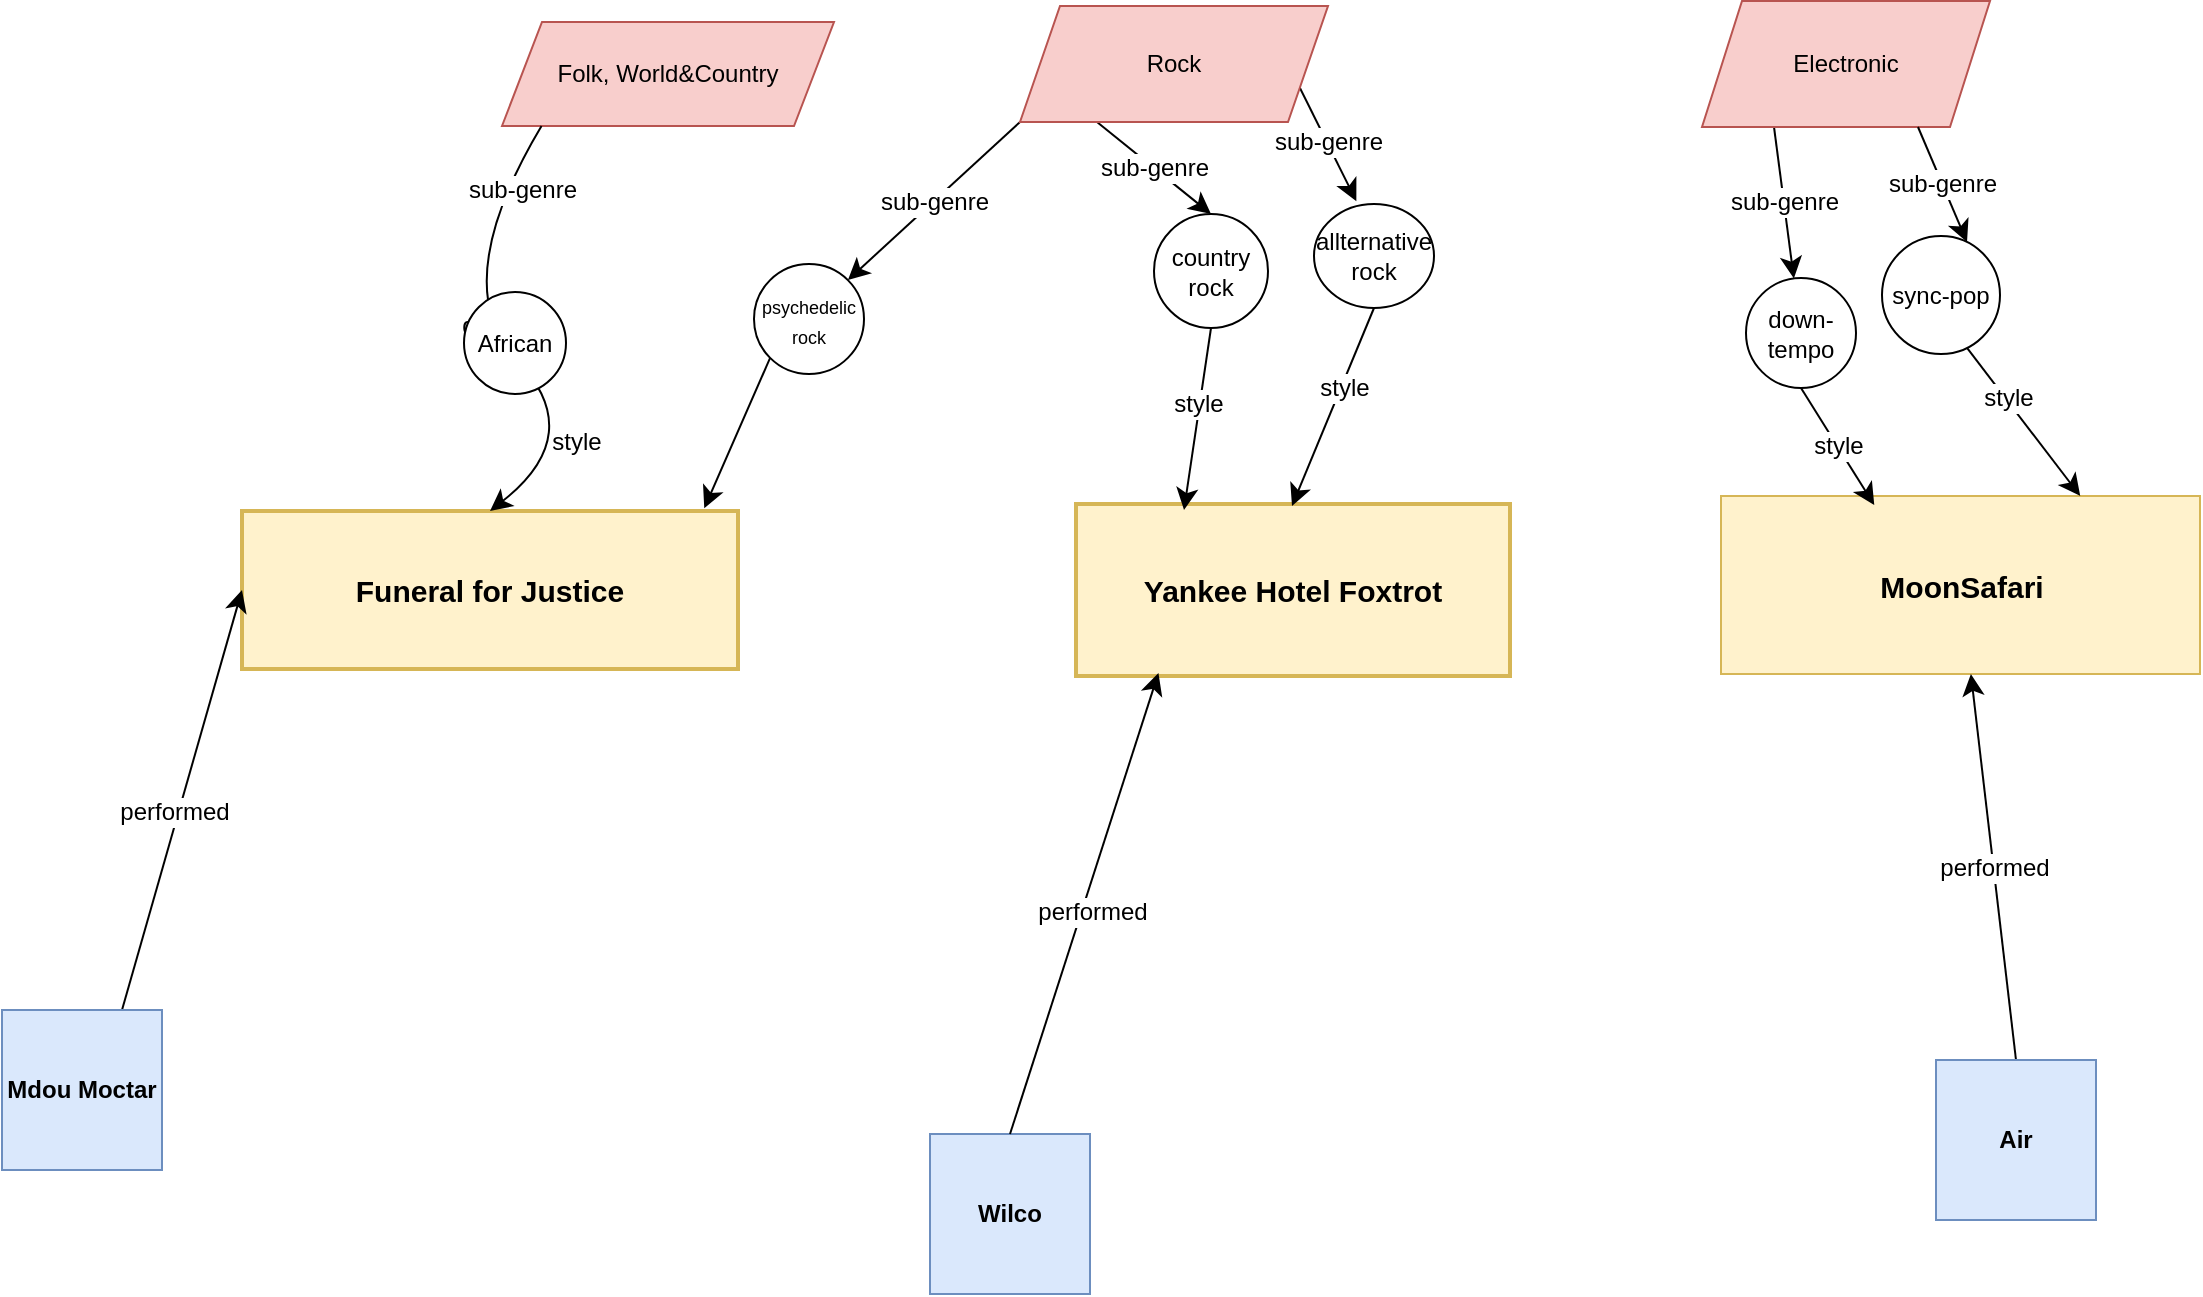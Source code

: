 <mxfile version="24.8.3">
  <diagram name="Page-1" id="4sophJRZRCAzQYzfltjW">
    <mxGraphModel dx="1663" dy="1328" grid="0" gridSize="10" guides="1" tooltips="1" connect="1" arrows="1" fold="1" page="0" pageScale="1" pageWidth="850" pageHeight="1100" math="0" shadow="0">
      <root>
        <mxCell id="0" />
        <mxCell id="1" parent="0" />
        <mxCell id="4" value="Yankee Hotel Foxtrot" style="whiteSpace=wrap;strokeWidth=2;fillColor=#fff2cc;strokeColor=#d6b656;fontSize=15;fontStyle=1" parent="1" vertex="1">
          <mxGeometry x="153" y="227" width="217" height="86" as="geometry" />
        </mxCell>
        <mxCell id="5" value="Funeral for Justice" style="whiteSpace=wrap;strokeWidth=2;fillColor=#fff2cc;strokeColor=#d6b656;fontSize=15;fontStyle=1" parent="1" vertex="1">
          <mxGeometry x="-264" y="230.5" width="248" height="79" as="geometry" />
        </mxCell>
        <mxCell id="n8EsOzykJix-w6ePL4Zs-56" value="sub-genre" style="edgeStyle=none;curved=1;rounded=0;orthogonalLoop=1;jettySize=auto;html=1;exitX=0.25;exitY=1;exitDx=0;exitDy=0;fontSize=12;startSize=8;endSize=8;" edge="1" parent="1" source="n8EsOzykJix-w6ePL4Zs-14" target="n8EsOzykJix-w6ePL4Zs-52">
          <mxGeometry relative="1" as="geometry" />
        </mxCell>
        <mxCell id="n8EsOzykJix-w6ePL4Zs-14" value="Electronic" style="shape=parallelogram;perimeter=parallelogramPerimeter;whiteSpace=wrap;html=1;fixedSize=1;fillColor=#f8cecc;strokeColor=#b85450;" vertex="1" parent="1">
          <mxGeometry x="466" y="-24.5" width="144" height="63" as="geometry" />
        </mxCell>
        <mxCell id="n8EsOzykJix-w6ePL4Zs-40" value="sub-genre" style="edgeStyle=none;curved=1;rounded=0;orthogonalLoop=1;jettySize=auto;html=1;entryX=0.5;entryY=0;entryDx=0;entryDy=0;fontSize=12;startSize=8;endSize=8;exitX=0.25;exitY=1;exitDx=0;exitDy=0;" edge="1" parent="1" source="n8EsOzykJix-w6ePL4Zs-21" target="n8EsOzykJix-w6ePL4Zs-38">
          <mxGeometry relative="1" as="geometry">
            <mxPoint x="177" y="43" as="sourcePoint" />
          </mxGeometry>
        </mxCell>
        <mxCell id="n8EsOzykJix-w6ePL4Zs-43" style="edgeStyle=none;curved=1;rounded=0;orthogonalLoop=1;jettySize=auto;html=1;exitX=1;exitY=0.75;exitDx=0;exitDy=0;fontSize=12;startSize=8;endSize=8;entryX=0.353;entryY=-0.027;entryDx=0;entryDy=0;entryPerimeter=0;" edge="1" parent="1" source="n8EsOzykJix-w6ePL4Zs-21" target="n8EsOzykJix-w6ePL4Zs-37">
          <mxGeometry relative="1" as="geometry">
            <mxPoint x="281.579" y="39.789" as="targetPoint" />
          </mxGeometry>
        </mxCell>
        <mxCell id="n8EsOzykJix-w6ePL4Zs-44" value="sub-genre" style="edgeLabel;html=1;align=center;verticalAlign=middle;resizable=0;points=[];fontSize=12;" vertex="1" connectable="0" parent="n8EsOzykJix-w6ePL4Zs-43">
          <mxGeometry x="-0.04" relative="1" as="geometry">
            <mxPoint as="offset" />
          </mxGeometry>
        </mxCell>
        <mxCell id="n8EsOzykJix-w6ePL4Zs-50" value="sub-genre" style="edgeStyle=none;curved=1;rounded=0;orthogonalLoop=1;jettySize=auto;html=1;exitX=0;exitY=1;exitDx=0;exitDy=0;entryX=1;entryY=0;entryDx=0;entryDy=0;fontSize=12;startSize=8;endSize=8;" edge="1" parent="1" source="n8EsOzykJix-w6ePL4Zs-21" target="n8EsOzykJix-w6ePL4Zs-49">
          <mxGeometry relative="1" as="geometry" />
        </mxCell>
        <mxCell id="n8EsOzykJix-w6ePL4Zs-21" value="Rock" style="shape=parallelogram;perimeter=parallelogramPerimeter;whiteSpace=wrap;html=1;fixedSize=1;fillColor=#f8cecc;strokeColor=#b85450;" vertex="1" parent="1">
          <mxGeometry x="125" y="-22" width="154" height="58" as="geometry" />
        </mxCell>
        <mxCell id="n8EsOzykJix-w6ePL4Zs-26" value="Folk, World&amp;amp;Country" style="shape=parallelogram;perimeter=parallelogramPerimeter;whiteSpace=wrap;html=1;fixedSize=1;fillColor=#f8cecc;strokeColor=#b85450;" vertex="1" parent="1">
          <mxGeometry x="-134" y="-14" width="166" height="52" as="geometry" />
        </mxCell>
        <mxCell id="n8EsOzykJix-w6ePL4Zs-27" value="" style="endArrow=classic;html=1;rounded=0;fontSize=12;startSize=8;endSize=8;curved=1;exitX=0.119;exitY=1;exitDx=0;exitDy=0;exitPerimeter=0;entryX=0.5;entryY=0;entryDx=0;entryDy=0;" edge="1" parent="1" source="n8EsOzykJix-w6ePL4Zs-26" target="5">
          <mxGeometry width="50" height="50" relative="1" as="geometry">
            <mxPoint x="182" y="281" as="sourcePoint" />
            <mxPoint x="-16" y="236" as="targetPoint" />
            <Array as="points">
              <mxPoint x="-162" y="118" />
              <mxPoint x="-91" y="192" />
            </Array>
          </mxGeometry>
        </mxCell>
        <mxCell id="n8EsOzykJix-w6ePL4Zs-31" value="genre" style="edgeLabel;html=1;align=center;verticalAlign=middle;resizable=0;points=[];fontSize=12;" vertex="1" connectable="0" parent="n8EsOzykJix-w6ePL4Zs-27">
          <mxGeometry x="-0.038" y="2" relative="1" as="geometry">
            <mxPoint y="-1" as="offset" />
          </mxGeometry>
        </mxCell>
        <mxCell id="n8EsOzykJix-w6ePL4Zs-62" value="sub-genre" style="edgeLabel;html=1;align=center;verticalAlign=middle;resizable=0;points=[];fontSize=12;" vertex="1" connectable="0" parent="n8EsOzykJix-w6ePL4Zs-27">
          <mxGeometry x="-0.743" y="8" relative="1" as="geometry">
            <mxPoint y="-1" as="offset" />
          </mxGeometry>
        </mxCell>
        <mxCell id="n8EsOzykJix-w6ePL4Zs-63" value="style" style="edgeLabel;html=1;align=center;verticalAlign=middle;resizable=0;points=[];fontSize=12;" vertex="1" connectable="0" parent="n8EsOzykJix-w6ePL4Zs-27">
          <mxGeometry x="0.576" y="-1" relative="1" as="geometry">
            <mxPoint as="offset" />
          </mxGeometry>
        </mxCell>
        <mxCell id="n8EsOzykJix-w6ePL4Zs-28" value="&lt;font size=&quot;1&quot; style=&quot;&quot;&gt;&lt;b style=&quot;font-size: 15px;&quot;&gt;MoonSafari&lt;/b&gt;&lt;/font&gt;" style="rounded=0;whiteSpace=wrap;html=1;fillColor=#fff2cc;strokeColor=#d6b656;" vertex="1" parent="1">
          <mxGeometry x="475.5" y="223" width="239.5" height="89" as="geometry" />
        </mxCell>
        <mxCell id="n8EsOzykJix-w6ePL4Zs-29" value="" style="endArrow=classic;html=1;rounded=0;fontSize=12;startSize=8;endSize=8;curved=1;exitX=0.75;exitY=1;exitDx=0;exitDy=0;entryX=0.75;entryY=0;entryDx=0;entryDy=0;" edge="1" parent="1" source="n8EsOzykJix-w6ePL4Zs-53" target="n8EsOzykJix-w6ePL4Zs-28">
          <mxGeometry width="50" height="50" relative="1" as="geometry">
            <mxPoint x="182" y="281" as="sourcePoint" />
            <mxPoint x="444" y="204" as="targetPoint" />
          </mxGeometry>
        </mxCell>
        <mxCell id="n8EsOzykJix-w6ePL4Zs-61" value="style" style="edgeLabel;html=1;align=center;verticalAlign=middle;resizable=0;points=[];fontSize=12;" vertex="1" connectable="0" parent="n8EsOzykJix-w6ePL4Zs-29">
          <mxGeometry x="-0.325" y="1" relative="1" as="geometry">
            <mxPoint as="offset" />
          </mxGeometry>
        </mxCell>
        <mxCell id="n8EsOzykJix-w6ePL4Zs-45" style="edgeStyle=none;curved=1;rounded=0;orthogonalLoop=1;jettySize=auto;html=1;exitX=0.5;exitY=1;exitDx=0;exitDy=0;fontSize=12;startSize=8;endSize=8;" edge="1" parent="1" source="n8EsOzykJix-w6ePL4Zs-37">
          <mxGeometry relative="1" as="geometry">
            <mxPoint x="261" y="228" as="targetPoint" />
          </mxGeometry>
        </mxCell>
        <mxCell id="n8EsOzykJix-w6ePL4Zs-46" value="style" style="edgeLabel;html=1;align=center;verticalAlign=middle;resizable=0;points=[];fontSize=12;" vertex="1" connectable="0" parent="n8EsOzykJix-w6ePL4Zs-45">
          <mxGeometry x="-0.203" y="1" relative="1" as="geometry">
            <mxPoint as="offset" />
          </mxGeometry>
        </mxCell>
        <mxCell id="n8EsOzykJix-w6ePL4Zs-37" value="allternative&lt;div&gt;rock&lt;/div&gt;" style="ellipse;whiteSpace=wrap;html=1;" vertex="1" parent="1">
          <mxGeometry x="272" y="77" width="60" height="52" as="geometry" />
        </mxCell>
        <mxCell id="n8EsOzykJix-w6ePL4Zs-41" style="edgeStyle=none;curved=1;rounded=0;orthogonalLoop=1;jettySize=auto;html=1;exitX=0.5;exitY=1;exitDx=0;exitDy=0;fontSize=12;startSize=8;endSize=8;" edge="1" parent="1" source="n8EsOzykJix-w6ePL4Zs-38">
          <mxGeometry relative="1" as="geometry">
            <mxPoint x="207" y="230" as="targetPoint" />
          </mxGeometry>
        </mxCell>
        <mxCell id="n8EsOzykJix-w6ePL4Zs-42" value="style" style="edgeLabel;html=1;align=center;verticalAlign=middle;resizable=0;points=[];fontSize=12;" vertex="1" connectable="0" parent="n8EsOzykJix-w6ePL4Zs-41">
          <mxGeometry x="-0.166" y="-1" relative="1" as="geometry">
            <mxPoint as="offset" />
          </mxGeometry>
        </mxCell>
        <mxCell id="n8EsOzykJix-w6ePL4Zs-38" value="country rock" style="ellipse;whiteSpace=wrap;html=1;aspect=fixed;" vertex="1" parent="1">
          <mxGeometry x="192" y="82" width="57" height="57" as="geometry" />
        </mxCell>
        <mxCell id="n8EsOzykJix-w6ePL4Zs-47" value="African" style="ellipse;whiteSpace=wrap;html=1;aspect=fixed;" vertex="1" parent="1">
          <mxGeometry x="-153" y="121" width="51" height="51" as="geometry" />
        </mxCell>
        <mxCell id="n8EsOzykJix-w6ePL4Zs-49" value="&lt;font style=&quot;font-size: 9px;&quot;&gt;psychedelic rock&lt;/font&gt;" style="ellipse;whiteSpace=wrap;html=1;aspect=fixed;" vertex="1" parent="1">
          <mxGeometry x="-8" y="107" width="55" height="55" as="geometry" />
        </mxCell>
        <mxCell id="n8EsOzykJix-w6ePL4Zs-51" value="" style="endArrow=classic;html=1;rounded=0;fontSize=12;startSize=8;endSize=8;curved=1;exitX=0;exitY=1;exitDx=0;exitDy=0;entryX=0.932;entryY=-0.017;entryDx=0;entryDy=0;entryPerimeter=0;" edge="1" parent="1" source="n8EsOzykJix-w6ePL4Zs-49" target="5">
          <mxGeometry width="50" height="50" relative="1" as="geometry">
            <mxPoint x="-15" y="198" as="sourcePoint" />
            <mxPoint x="-8" y="233" as="targetPoint" />
          </mxGeometry>
        </mxCell>
        <mxCell id="n8EsOzykJix-w6ePL4Zs-52" value="down-tempo" style="ellipse;whiteSpace=wrap;html=1;aspect=fixed;" vertex="1" parent="1">
          <mxGeometry x="488" y="114" width="55" height="55" as="geometry" />
        </mxCell>
        <mxCell id="n8EsOzykJix-w6ePL4Zs-57" value="style" style="edgeStyle=none;curved=1;rounded=0;orthogonalLoop=1;jettySize=auto;html=1;exitX=0.5;exitY=1;exitDx=0;exitDy=0;entryX=0.32;entryY=0.051;entryDx=0;entryDy=0;entryPerimeter=0;fontSize=12;startSize=8;endSize=8;" edge="1" parent="1" source="n8EsOzykJix-w6ePL4Zs-52" target="n8EsOzykJix-w6ePL4Zs-28">
          <mxGeometry relative="1" as="geometry" />
        </mxCell>
        <mxCell id="n8EsOzykJix-w6ePL4Zs-59" value="sub-genre" style="endArrow=classic;html=1;rounded=0;fontSize=12;startSize=8;endSize=8;curved=1;exitX=0.75;exitY=1;exitDx=0;exitDy=0;entryX=0.75;entryY=0;entryDx=0;entryDy=0;" edge="1" parent="1" source="n8EsOzykJix-w6ePL4Zs-14" target="n8EsOzykJix-w6ePL4Zs-53">
          <mxGeometry width="50" height="50" relative="1" as="geometry">
            <mxPoint x="574" y="39" as="sourcePoint" />
            <mxPoint x="602" y="223" as="targetPoint" />
          </mxGeometry>
        </mxCell>
        <mxCell id="n8EsOzykJix-w6ePL4Zs-53" value="sync-pop" style="ellipse;whiteSpace=wrap;html=1;aspect=fixed;" vertex="1" parent="1">
          <mxGeometry x="556" y="93" width="59" height="59" as="geometry" />
        </mxCell>
        <mxCell id="n8EsOzykJix-w6ePL4Zs-69" style="edgeStyle=none;curved=1;rounded=0;orthogonalLoop=1;jettySize=auto;html=1;exitX=0.75;exitY=0;exitDx=0;exitDy=0;entryX=0;entryY=0.5;entryDx=0;entryDy=0;fontSize=12;startSize=8;endSize=8;" edge="1" parent="1" source="n8EsOzykJix-w6ePL4Zs-65" target="5">
          <mxGeometry relative="1" as="geometry" />
        </mxCell>
        <mxCell id="n8EsOzykJix-w6ePL4Zs-70" value="performed" style="edgeLabel;html=1;align=center;verticalAlign=middle;resizable=0;points=[];fontSize=12;" vertex="1" connectable="0" parent="n8EsOzykJix-w6ePL4Zs-69">
          <mxGeometry x="-0.055" y="2" relative="1" as="geometry">
            <mxPoint x="-1" as="offset" />
          </mxGeometry>
        </mxCell>
        <mxCell id="n8EsOzykJix-w6ePL4Zs-65" value="&lt;strong&gt;Mdou Moctar&lt;/strong&gt;" style="whiteSpace=wrap;html=1;aspect=fixed;fillColor=#dae8fc;strokeColor=#6c8ebf;" vertex="1" parent="1">
          <mxGeometry x="-384" y="480" width="80" height="80" as="geometry" />
        </mxCell>
        <mxCell id="n8EsOzykJix-w6ePL4Zs-73" value="performed" style="edgeStyle=none;curved=1;rounded=0;orthogonalLoop=1;jettySize=auto;html=1;exitX=0.5;exitY=0;exitDx=0;exitDy=0;fontSize=12;startSize=8;endSize=8;" edge="1" parent="1" source="n8EsOzykJix-w6ePL4Zs-67" target="n8EsOzykJix-w6ePL4Zs-28">
          <mxGeometry relative="1" as="geometry" />
        </mxCell>
        <mxCell id="n8EsOzykJix-w6ePL4Zs-67" value="&lt;strong&gt;Air&lt;/strong&gt;" style="whiteSpace=wrap;html=1;aspect=fixed;fillColor=#dae8fc;strokeColor=#6c8ebf;" vertex="1" parent="1">
          <mxGeometry x="583" y="505" width="80" height="80" as="geometry" />
        </mxCell>
        <mxCell id="n8EsOzykJix-w6ePL4Zs-68" value="&lt;b&gt;Wilco&lt;/b&gt;" style="whiteSpace=wrap;html=1;aspect=fixed;fillColor=#dae8fc;strokeColor=#6c8ebf;" vertex="1" parent="1">
          <mxGeometry x="80" y="542" width="80" height="80" as="geometry" />
        </mxCell>
        <mxCell id="n8EsOzykJix-w6ePL4Zs-71" style="edgeStyle=none;curved=1;rounded=0;orthogonalLoop=1;jettySize=auto;html=1;exitX=0.5;exitY=0;exitDx=0;exitDy=0;entryX=0.19;entryY=0.982;entryDx=0;entryDy=0;entryPerimeter=0;fontSize=12;startSize=8;endSize=8;" edge="1" parent="1" source="n8EsOzykJix-w6ePL4Zs-68" target="4">
          <mxGeometry relative="1" as="geometry" />
        </mxCell>
        <mxCell id="n8EsOzykJix-w6ePL4Zs-72" value="performed" style="edgeLabel;html=1;align=center;verticalAlign=middle;resizable=0;points=[];fontSize=12;" vertex="1" connectable="0" parent="n8EsOzykJix-w6ePL4Zs-71">
          <mxGeometry x="-0.025" y="-5" relative="1" as="geometry">
            <mxPoint as="offset" />
          </mxGeometry>
        </mxCell>
      </root>
    </mxGraphModel>
  </diagram>
</mxfile>
